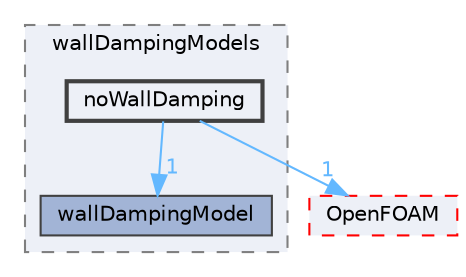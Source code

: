 digraph "src/phaseSystemModels/reactingEuler/multiphaseSystem/interfacialModels/wallDampingModels/noWallDamping"
{
 // LATEX_PDF_SIZE
  bgcolor="transparent";
  edge [fontname=Helvetica,fontsize=10,labelfontname=Helvetica,labelfontsize=10];
  node [fontname=Helvetica,fontsize=10,shape=box,height=0.2,width=0.4];
  compound=true
  subgraph clusterdir_90ec8965f3fdf1f0f2711aca5bfccea5 {
    graph [ bgcolor="#edf0f7", pencolor="grey50", label="wallDampingModels", fontname=Helvetica,fontsize=10 style="filled,dashed", URL="dir_90ec8965f3fdf1f0f2711aca5bfccea5.html",tooltip=""]
  dir_28867f4c86117970305cc08573437a05 [label="wallDampingModel", fillcolor="#a2b4d6", color="grey25", style="filled", URL="dir_28867f4c86117970305cc08573437a05.html",tooltip=""];
  dir_256339edcce4ed9feaa1c507ea19943b [label="noWallDamping", fillcolor="#edf0f7", color="grey25", style="filled,bold", URL="dir_256339edcce4ed9feaa1c507ea19943b.html",tooltip=""];
  }
  dir_c5473ff19b20e6ec4dfe5c310b3778a8 [label="OpenFOAM", fillcolor="#edf0f7", color="red", style="filled,dashed", URL="dir_c5473ff19b20e6ec4dfe5c310b3778a8.html",tooltip=""];
  dir_256339edcce4ed9feaa1c507ea19943b->dir_28867f4c86117970305cc08573437a05 [headlabel="1", labeldistance=1.5 headhref="dir_002611_004334.html" href="dir_002611_004334.html" color="steelblue1" fontcolor="steelblue1"];
  dir_256339edcce4ed9feaa1c507ea19943b->dir_c5473ff19b20e6ec4dfe5c310b3778a8 [headlabel="1", labeldistance=1.5 headhref="dir_002611_002695.html" href="dir_002611_002695.html" color="steelblue1" fontcolor="steelblue1"];
}
